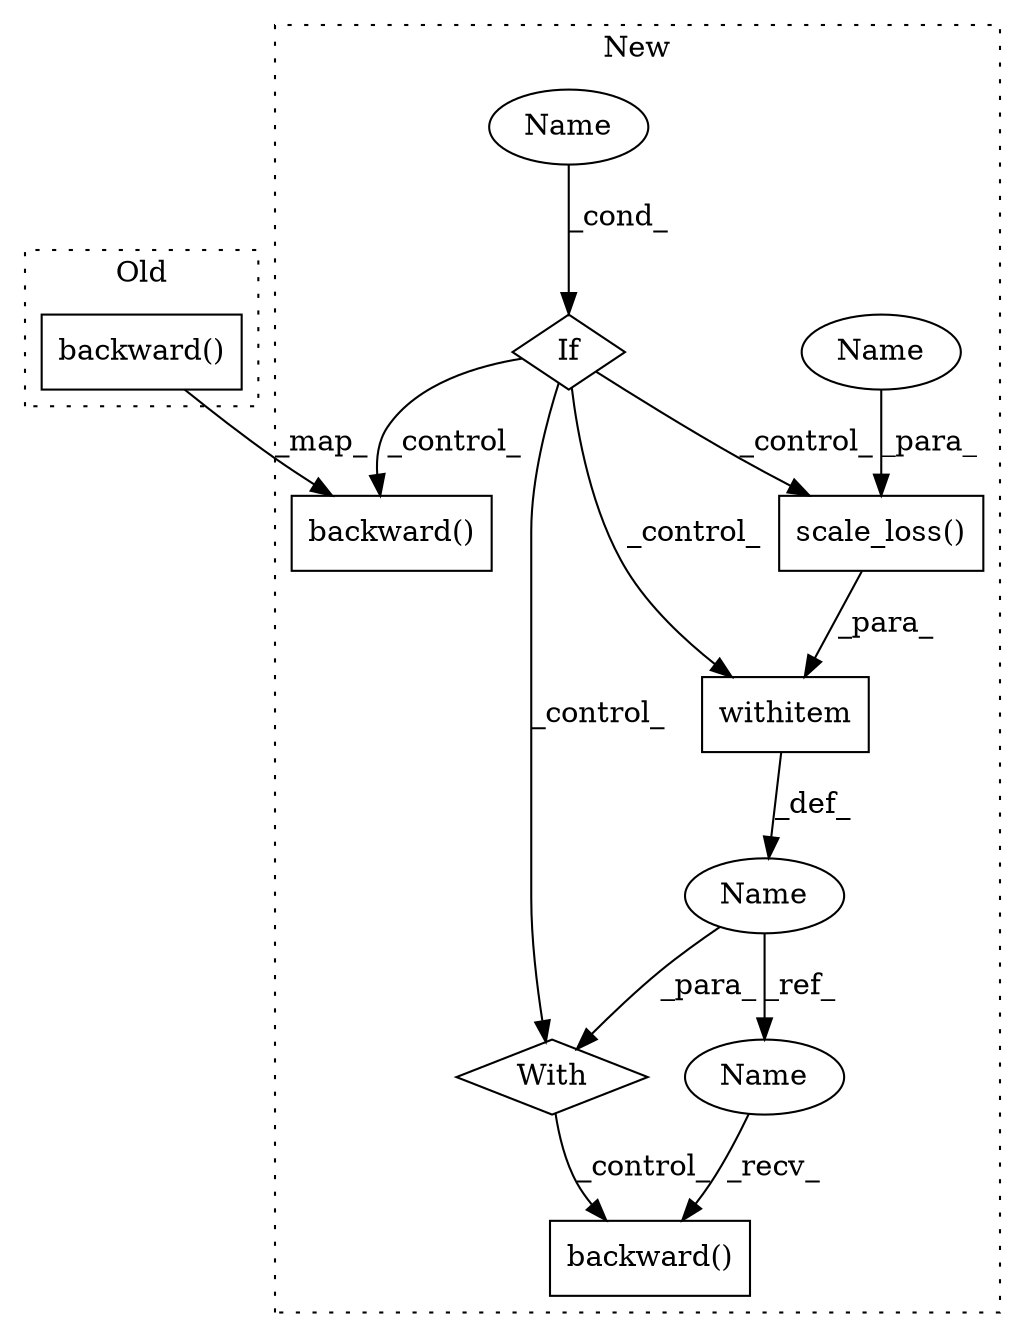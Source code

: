 digraph G {
subgraph cluster0 {
1 [label="backward()" a="75" s="9391" l="15" shape="box"];
label = "Old";
style="dotted";
}
subgraph cluster1 {
2 [label="backward()" a="75" s="12533" l="15" shape="box"];
3 [label="If" a="96" s="12391" l="3" shape="diamond"];
4 [label="backward()" a="75" s="12484" l="22" shape="box"];
5 [label="With" a="39" s="12415,12423" l="5,61" shape="diamond"];
6 [label="scale_loss()" a="75" s="12420,12450" l="15,1" shape="box"];
7 [label="withitem" a="49" s="12420" l="3" shape="box"];
8 [label="Name" a="87" s="12455" l="11" shape="ellipse"];
9 [label="Name" a="87" s="12394" l="7" shape="ellipse"];
10 [label="Name" a="87" s="12435" l="4" shape="ellipse"];
11 [label="Name" a="87" s="12484" l="11" shape="ellipse"];
label = "New";
style="dotted";
}
1 -> 2 [label="_map_"];
3 -> 5 [label="_control_"];
3 -> 6 [label="_control_"];
3 -> 2 [label="_control_"];
3 -> 7 [label="_control_"];
5 -> 4 [label="_control_"];
6 -> 7 [label="_para_"];
7 -> 8 [label="_def_"];
8 -> 5 [label="_para_"];
8 -> 11 [label="_ref_"];
9 -> 3 [label="_cond_"];
10 -> 6 [label="_para_"];
11 -> 4 [label="_recv_"];
}